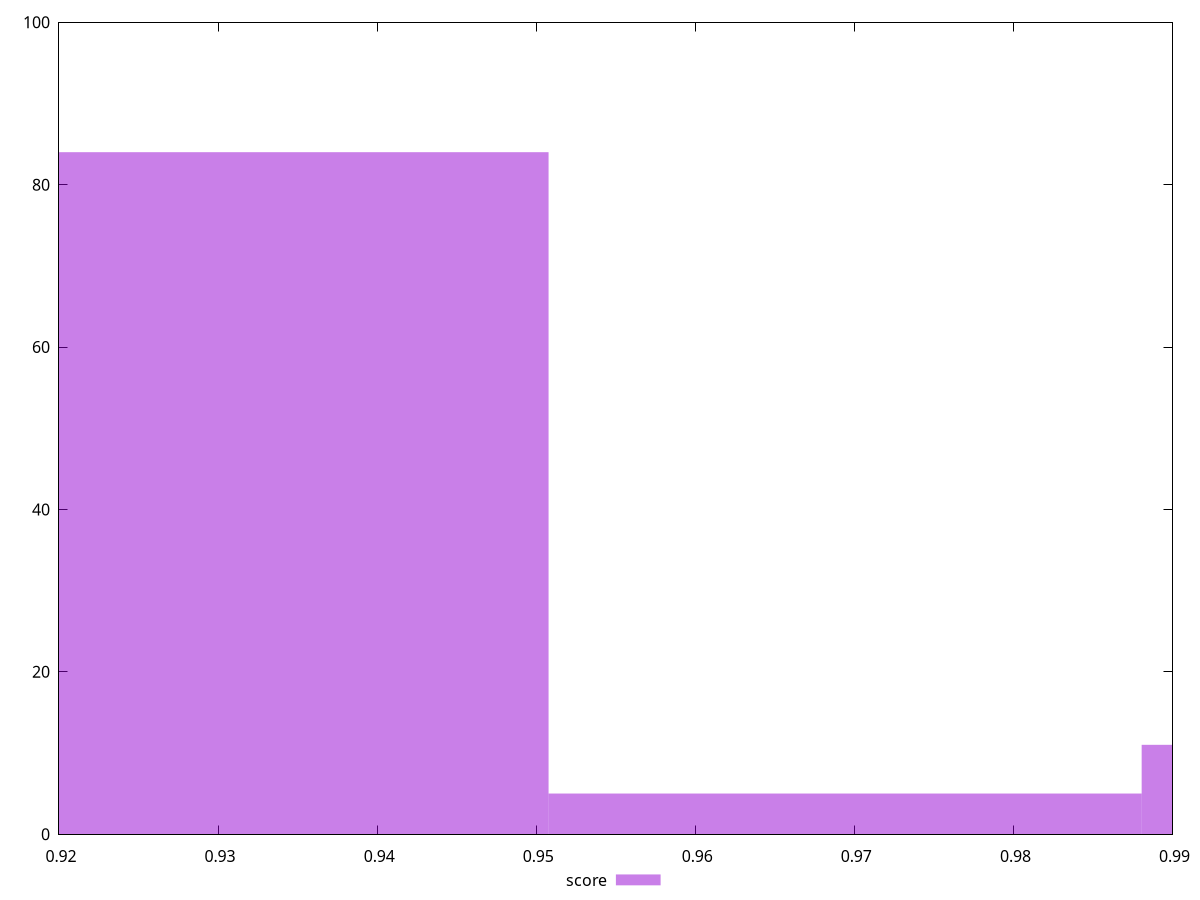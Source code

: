 reset

$score <<EOF
0.9321335388077608 84
0.9694188803600713 5
1.0067042219123816 11
EOF

set key outside below
set boxwidth 0.03728534155231043
set xrange [0.92:0.99]
set yrange [0:100]
set trange [0:100]
set style fill transparent solid 0.5 noborder
set terminal svg size 640, 490 enhanced background rgb 'white'
set output "reports/report_00033_2021-03-01T14-23-16.841Z/total-blocking-time/samples/astro-inner/score/histogram.svg"

plot $score title "score" with boxes

reset
